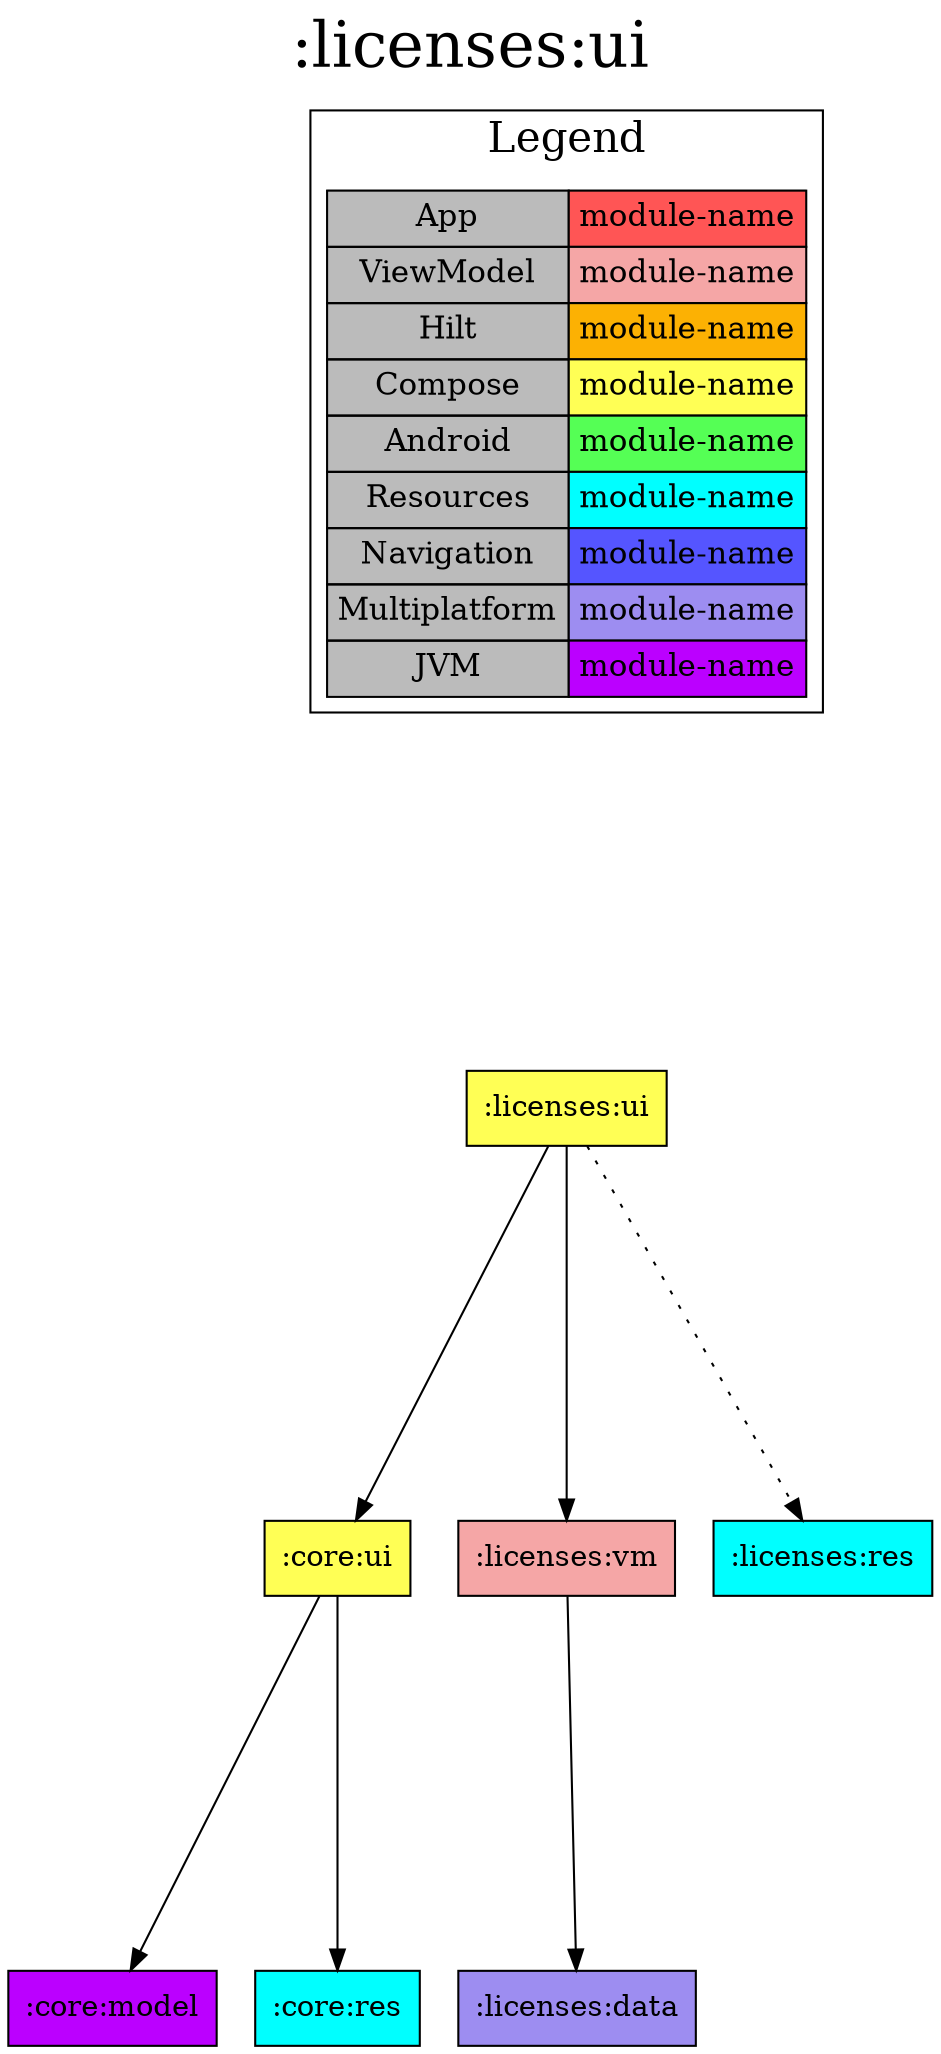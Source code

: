 digraph {
edge ["dir"="forward"]
graph ["dpi"="100","label"=":licenses:ui","labelloc"="t","fontsize"="30","ranksep"="2.5","rankdir"="TB"]
node ["style"="filled"]
":licenses:ui" ["fillcolor"="#FFFF55","shape"="box"]
":core:ui" ["fillcolor"="#FFFF55","shape"="box"]
":core:model" ["fillcolor"="#BB00FF","shape"="box"]
":core:res" ["fillcolor"="#00FFFF","shape"="box"]
":licenses:vm" ["fillcolor"="#F5A6A6","shape"="box"]
":licenses:data" ["fillcolor"="#9D8DF1","shape"="box"]
":licenses:res" ["fillcolor"="#00FFFF","shape"="box"]
{
edge ["dir"="none"]
graph ["rank"="same"]
}
":licenses:ui" -> ":core:ui"
":licenses:ui" -> ":licenses:vm"
":licenses:ui" -> ":licenses:res" ["style"="dotted"]
":core:ui" -> ":core:model"
":core:ui" -> ":core:res"
":licenses:vm" -> ":licenses:data"
subgraph "cluster_legend" {
edge ["dir"="none"]
graph ["label"="Legend","fontsize"="20"]
"Legend" ["style"="filled","fillcolor"="#bbbbbb","shape"="none","margin"="0","fontsize"="15","label"=<
<TABLE BORDER="0" CELLBORDER="1" CELLSPACING="0" CELLPADDING="4">
<TR><TD>App</TD><TD BGCOLOR="#FF5555">module-name</TD></TR>
<TR><TD>ViewModel</TD><TD BGCOLOR="#F5A6A6">module-name</TD></TR>
<TR><TD>Hilt</TD><TD BGCOLOR="#FCB103">module-name</TD></TR>
<TR><TD>Compose</TD><TD BGCOLOR="#FFFF55">module-name</TD></TR>
<TR><TD>Android</TD><TD BGCOLOR="#55FF55">module-name</TD></TR>
<TR><TD>Resources</TD><TD BGCOLOR="#00FFFF">module-name</TD></TR>
<TR><TD>Navigation</TD><TD BGCOLOR="#5555FF">module-name</TD></TR>
<TR><TD>Multiplatform</TD><TD BGCOLOR="#9D8DF1">module-name</TD></TR>
<TR><TD>JVM</TD><TD BGCOLOR="#BB00FF">module-name</TD></TR>
</TABLE>
>]
} -> ":licenses:ui" ["style"="invis"]
}